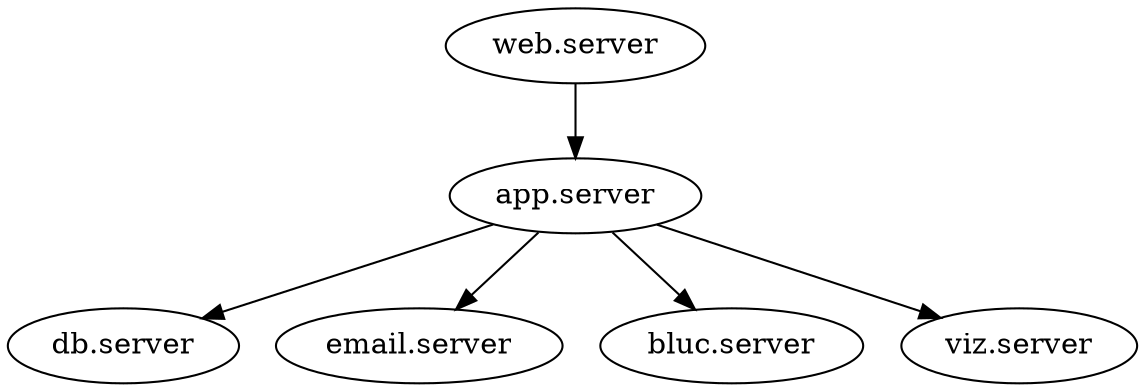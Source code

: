 //Este arquivo é um .DOT utilizado com graph viz (http://www.webgraphviz.com/)
digraph arch {
  "web.server"  -> "app.server"
  "app.server" -> "db.server"
  "app.server" -> "email.server"
  "app.server" -> "bluc.server"
  "app.server" -> "viz.server"
}
